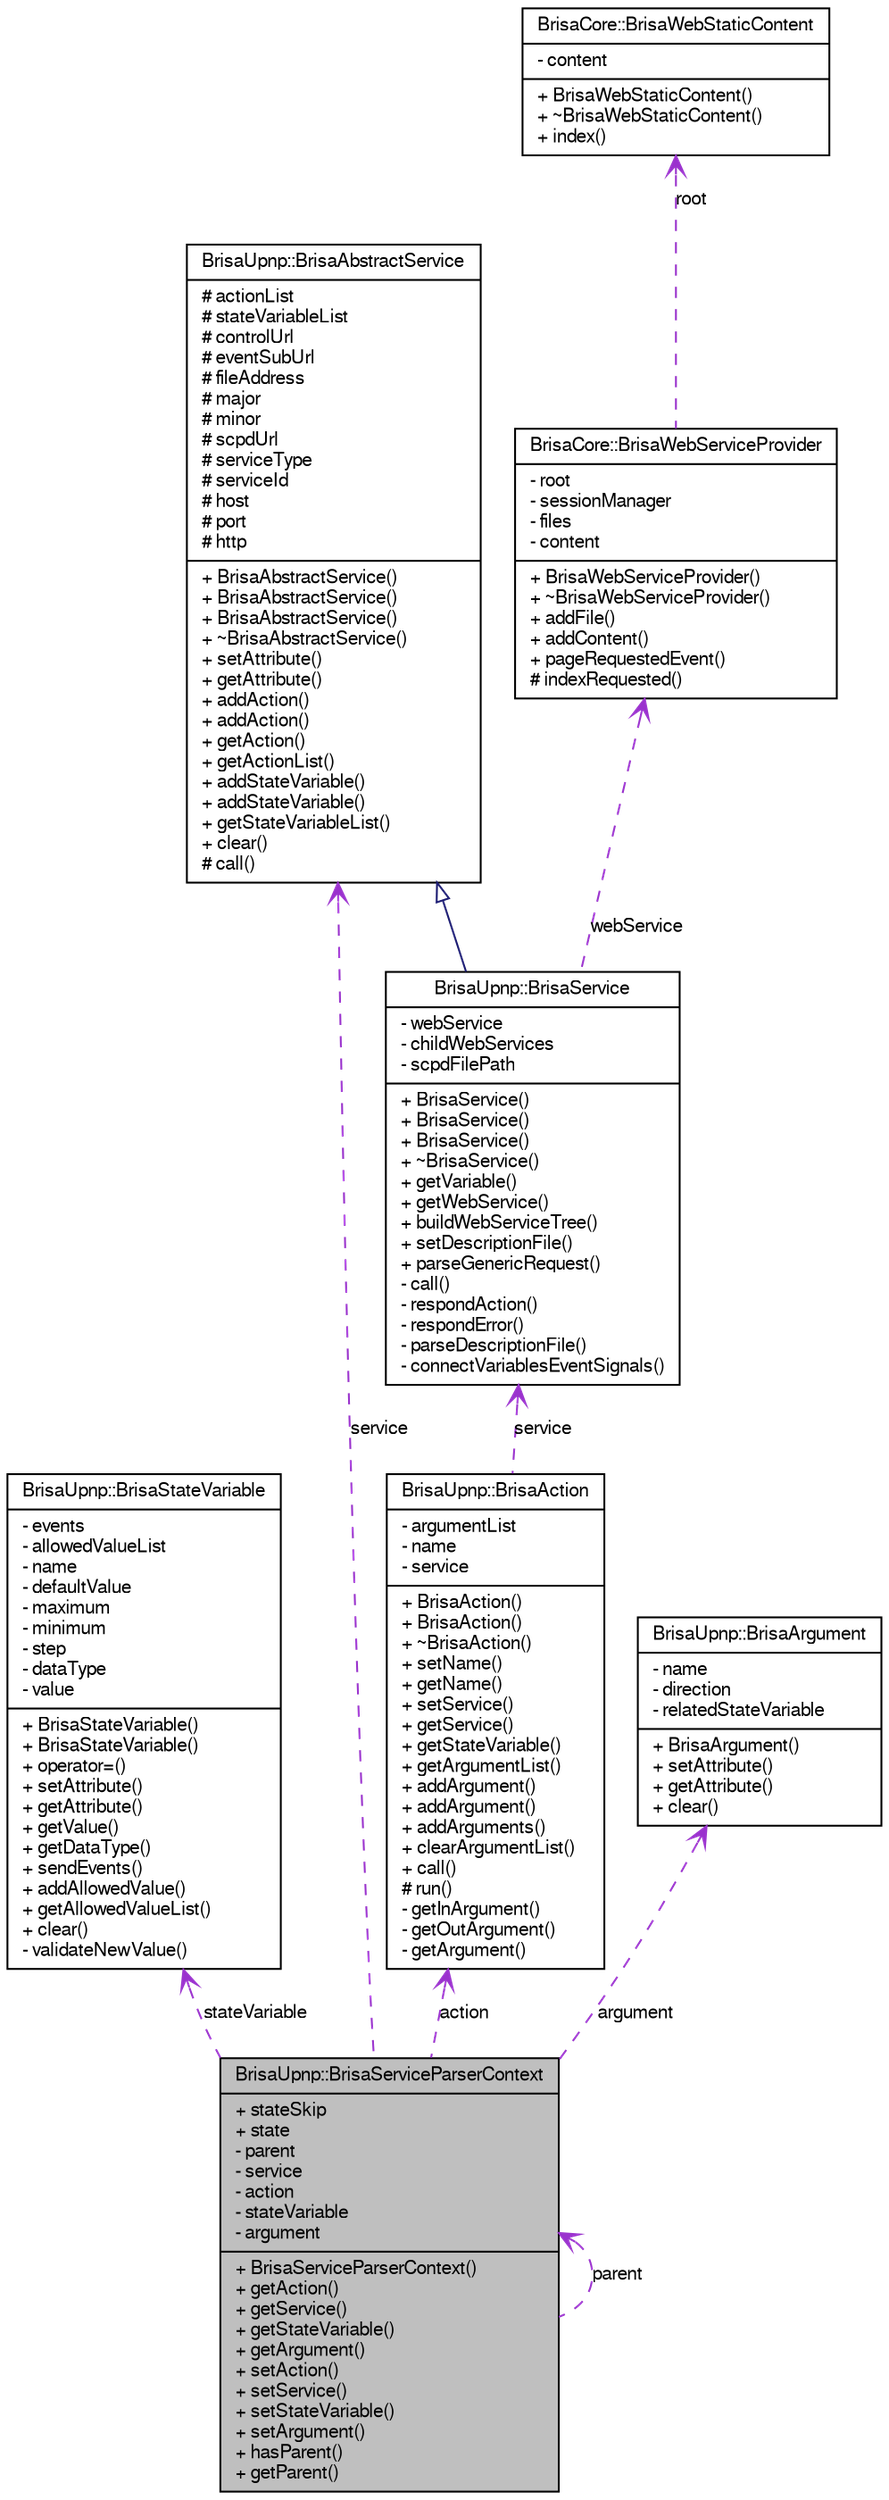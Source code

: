 digraph G
{
  bgcolor="transparent";
  edge [fontname="FreeSans",fontsize="10",labelfontname="FreeSans",labelfontsize="10"];
  node [fontname="FreeSans",fontsize="10",shape=record];
  Node1 [label="{BrisaUpnp::BrisaServiceParserContext\n|+ stateSkip\l+ state\l- parent\l- service\l- action\l- stateVariable\l- argument\l|+ BrisaServiceParserContext()\l+ getAction()\l+ getService()\l+ getStateVariable()\l+ getArgument()\l+ setAction()\l+ setService()\l+ setStateVariable()\l+ setArgument()\l+ hasParent()\l+ getParent()\l}",height=0.2,width=0.4,color="black", fillcolor="grey75", style="filled" fontcolor="black"];
  Node2 -> Node1 [dir=back,color="darkorchid3",fontsize="10",style="dashed",label="stateVariable",arrowtail="open"];
  Node2 [label="{BrisaUpnp::BrisaStateVariable\n|- events\l- allowedValueList\l- name\l- defaultValue\l- maximum\l- minimum\l- step\l- dataType\l- value\l|+ BrisaStateVariable()\l+ BrisaStateVariable()\l+ operator=()\l+ setAttribute()\l+ getAttribute()\l+ getValue()\l+ getDataType()\l+ sendEvents()\l+ addAllowedValue()\l+ getAllowedValueList()\l+ clear()\l- validateNewValue()\l}",height=0.2,width=0.4,color="black",URL="$classBrisaUpnp_1_1BrisaStateVariable.html",tooltip="Represents the service&#39;s state variables."];
  Node3 -> Node1 [dir=back,color="darkorchid3",fontsize="10",style="dashed",label="service",arrowtail="open"];
  Node3 [label="{BrisaUpnp::BrisaAbstractService\n|# actionList\l# stateVariableList\l# controlUrl\l# eventSubUrl\l# fileAddress\l# major\l# minor\l# scpdUrl\l# serviceType\l# serviceId\l# host\l# port\l# http\l|+ BrisaAbstractService()\l+ BrisaAbstractService()\l+ BrisaAbstractService()\l+ ~BrisaAbstractService()\l+ setAttribute()\l+ getAttribute()\l+ addAction()\l+ addAction()\l+ getAction()\l+ getActionList()\l+ addStateVariable()\l+ addStateVariable()\l+ getStateVariableList()\l+ clear()\l# call()\l}",height=0.2,width=0.4,color="black",URL="$classBrisaUpnp_1_1BrisaAbstractService.html",tooltip="An abstract class for the control point side and device side service."];
  Node1 -> Node1 [dir=back,color="darkorchid3",fontsize="10",style="dashed",label="parent",arrowtail="open"];
  Node4 -> Node1 [dir=back,color="darkorchid3",fontsize="10",style="dashed",label="argument",arrowtail="open"];
  Node4 [label="{BrisaUpnp::BrisaArgument\n|- name\l- direction\l- relatedStateVariable\l|+ BrisaArgument()\l+ setAttribute()\l+ getAttribute()\l+ clear()\l}",height=0.2,width=0.4,color="black",URL="$classBrisaUpnp_1_1BrisaArgument.html"];
  Node5 -> Node1 [dir=back,color="darkorchid3",fontsize="10",style="dashed",label="action",arrowtail="open"];
  Node5 [label="{BrisaUpnp::BrisaAction\n|- argumentList\l- name\l- service\l|+ BrisaAction()\l+ BrisaAction()\l+ ~BrisaAction()\l+ setName()\l+ getName()\l+ setService()\l+ getService()\l+ getStateVariable()\l+ getArgumentList()\l+ addArgument()\l+ addArgument()\l+ addArguments()\l+ clearArgumentList()\l+ call()\l# run()\l- getInArgument()\l- getOutArgument()\l- getArgument()\l}",height=0.2,width=0.4,color="black",URL="$classBrisaUpnp_1_1BrisaAction.html",tooltip="Template method class that represents each service&#39;s action."];
  Node6 -> Node5 [dir=back,color="darkorchid3",fontsize="10",style="dashed",label="service",arrowtail="open"];
  Node6 [label="{BrisaUpnp::BrisaService\n|- webService\l- childWebServices\l- scpdFilePath\l|+ BrisaService()\l+ BrisaService()\l+ BrisaService()\l+ ~BrisaService()\l+ getVariable()\l+ getWebService()\l+ buildWebServiceTree()\l+ setDescriptionFile()\l+ parseGenericRequest()\l- call()\l- respondAction()\l- respondError()\l- parseDescriptionFile()\l- connectVariablesEventSignals()\l}",height=0.2,width=0.4,color="black",URL="$classBrisaUpnp_1_1BrisaService.html",tooltip="UPnP service abstraction."];
  Node3 -> Node6 [dir=back,color="midnightblue",fontsize="10",style="solid",arrowtail="empty"];
  Node7 -> Node6 [dir=back,color="darkorchid3",fontsize="10",style="dashed",label="webService",arrowtail="open"];
  Node7 [label="{BrisaCore::BrisaWebServiceProvider\n|- root\l- sessionManager\l- files\l- content\l|+ BrisaWebServiceProvider()\l+ ~BrisaWebServiceProvider()\l+ addFile()\l+ addContent()\l+ pageRequestedEvent()\l# indexRequested()\l}",height=0.2,width=0.4,color="black",URL="$classBrisaCore_1_1BrisaWebServiceProvider.html",tooltip="The BrisaWebServiceProvider class works as web service manager for the web server..."];
  Node8 -> Node7 [dir=back,color="darkorchid3",fontsize="10",style="dashed",label="root",arrowtail="open"];
  Node8 [label="{BrisaCore::BrisaWebStaticContent\n|- content\l|+ BrisaWebStaticContent()\l+ ~BrisaWebStaticContent()\l+ index()\l}",height=0.2,width=0.4,color="black",URL="$classBrisaCore_1_1BrisaWebStaticContent.html",tooltip="The BrisaWebStaticContent class stores a QString into the web server."];
}
